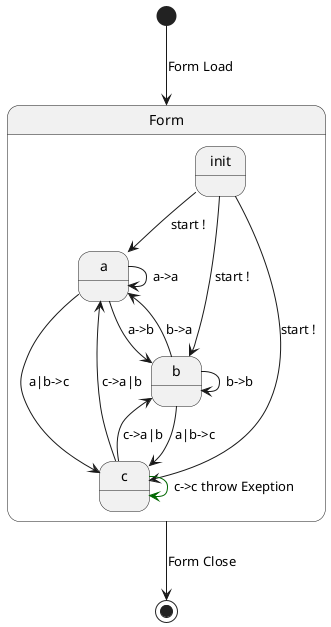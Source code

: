 @startuml name
[*] --> Form : Form Load

state Form {
    init --> a : start !
    init  --> b : start !
    init --> c : start !
    a --> b : a->b
    b --> a : b->a
    a --> a : a->a 
    b --> b : b->b
    a --> c : a|b->c
    b --> c : a|b->c
    c --> a : c->a|b
    c --> b : c->a|b
    c -[#006600]-> c : c->c throw Exeption 
}
Form --> [*] : Form Close
@enduml